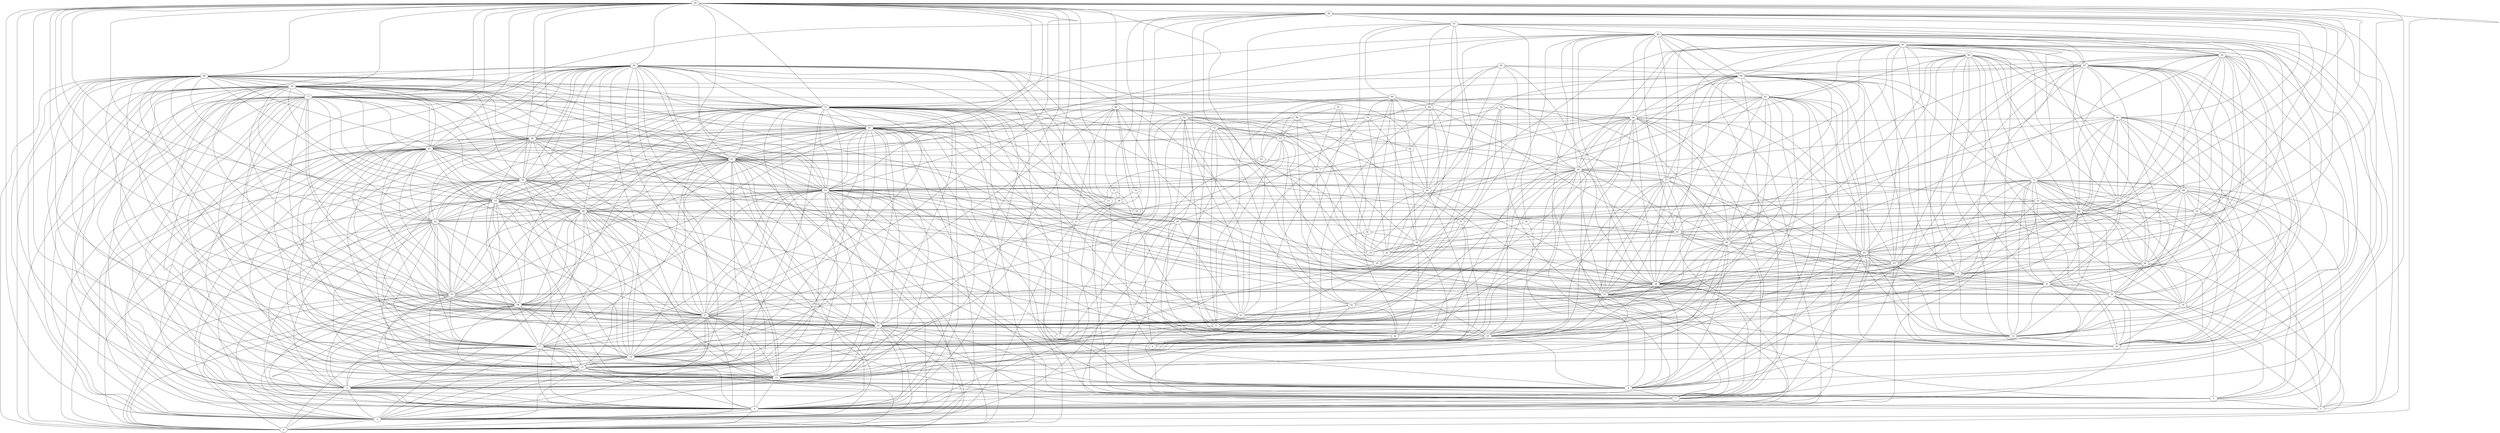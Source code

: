 digraph "sensornet-topology" {
label = "";
rankdir="BT";"0"->"3" [arrowhead = "both"] 
"0"->"4" [arrowhead = "both"] 
"0"->"9" [arrowhead = "both"] 
"0"->"11" [arrowhead = "both"] 
"0"->"13" [arrowhead = "both"] 
"0"->"17" [arrowhead = "both"] 
"0"->"23" [arrowhead = "both"] 
"0"->"27" [arrowhead = "both"] 
"0"->"29" [arrowhead = "both"] 
"0"->"30" [arrowhead = "both"] 
"0"->"42" [arrowhead = "both"] 
"0"->"49" [arrowhead = "both"] 
"0"->"53" [arrowhead = "both"] 
"0"->"54" [arrowhead = "both"] 
"0"->"59" [arrowhead = "both"] 
"0"->"61" [arrowhead = "both"] 
"0"->"63" [arrowhead = "both"] 
"0"->"67" [arrowhead = "both"] 
"0"->"73" [arrowhead = "both"] 
"0"->"77" [arrowhead = "both"] 
"0"->"79" [arrowhead = "both"] 
"0"->"80" [arrowhead = "both"] 
"0"->"92" [arrowhead = "both"] 
"0"->"99" [arrowhead = "both"] 
"1"->"21" [arrowhead = "both"] 
"1"->"26" [arrowhead = "both"] 
"1"->"54" [arrowhead = "both"] 
"1"->"55" [arrowhead = "both"] 
"1"->"63" [arrowhead = "both"] 
"1"->"76" [arrowhead = "both"] 
"1"->"92" [arrowhead = "both"] 
"2"->"5" [arrowhead = "both"] 
"2"->"18" [arrowhead = "both"] 
"2"->"25" [arrowhead = "both"] 
"2"->"27" [arrowhead = "both"] 
"2"->"48" [arrowhead = "both"] 
"2"->"55" [arrowhead = "both"] 
"2"->"68" [arrowhead = "both"] 
"2"->"75" [arrowhead = "both"] 
"2"->"97" [arrowhead = "both"] 
"2"->"98" [arrowhead = "both"] 
"3"->"4" [arrowhead = "both"] 
"3"->"9" [arrowhead = "both"] 
"3"->"11" [arrowhead = "both"] 
"3"->"13" [arrowhead = "both"] 
"3"->"16" [arrowhead = "both"] 
"3"->"17" [arrowhead = "both"] 
"3"->"21" [arrowhead = "both"] 
"3"->"23" [arrowhead = "both"] 
"3"->"27" [arrowhead = "both"] 
"3"->"29" [arrowhead = "both"] 
"3"->"30" [arrowhead = "both"] 
"3"->"42" [arrowhead = "both"] 
"3"->"44" [arrowhead = "both"] 
"3"->"49" [arrowhead = "both"] 
"3"->"54" [arrowhead = "both"] 
"3"->"59" [arrowhead = "both"] 
"3"->"61" [arrowhead = "both"] 
"3"->"63" [arrowhead = "both"] 
"3"->"65" [arrowhead = "both"] 
"3"->"66" [arrowhead = "both"] 
"3"->"67" [arrowhead = "both"] 
"3"->"73" [arrowhead = "both"] 
"3"->"75" [arrowhead = "both"] 
"3"->"77" [arrowhead = "both"] 
"3"->"79" [arrowhead = "both"] 
"3"->"80" [arrowhead = "both"] 
"3"->"92" [arrowhead = "both"] 
"3"->"99" [arrowhead = "both"] 
"4"->"7" [arrowhead = "both"] 
"4"->"8" [arrowhead = "both"] 
"4"->"9" [arrowhead = "both"] 
"4"->"11" [arrowhead = "both"] 
"4"->"13" [arrowhead = "both"] 
"4"->"16" [arrowhead = "both"] 
"4"->"17" [arrowhead = "both"] 
"4"->"19" [arrowhead = "both"] 
"4"->"23" [arrowhead = "both"] 
"4"->"25" [arrowhead = "both"] 
"4"->"27" [arrowhead = "both"] 
"4"->"29" [arrowhead = "both"] 
"4"->"30" [arrowhead = "both"] 
"4"->"33" [arrowhead = "both"] 
"4"->"36" [arrowhead = "both"] 
"4"->"42" [arrowhead = "both"] 
"4"->"49" [arrowhead = "both"] 
"4"->"53" [arrowhead = "both"] 
"4"->"57" [arrowhead = "both"] 
"4"->"58" [arrowhead = "both"] 
"4"->"59" [arrowhead = "both"] 
"4"->"61" [arrowhead = "both"] 
"4"->"63" [arrowhead = "both"] 
"4"->"66" [arrowhead = "both"] 
"4"->"67" [arrowhead = "both"] 
"4"->"69" [arrowhead = "both"] 
"4"->"73" [arrowhead = "both"] 
"4"->"77" [arrowhead = "both"] 
"4"->"79" [arrowhead = "both"] 
"4"->"80" [arrowhead = "both"] 
"4"->"83" [arrowhead = "both"] 
"4"->"92" [arrowhead = "both"] 
"4"->"99" [arrowhead = "both"] 
"5"->"9" [arrowhead = "both"] 
"5"->"18" [arrowhead = "both"] 
"5"->"22" [arrowhead = "both"] 
"5"->"25" [arrowhead = "both"] 
"5"->"36" [arrowhead = "both"] 
"5"->"52" [arrowhead = "both"] 
"5"->"68" [arrowhead = "both"] 
"5"->"72" [arrowhead = "both"] 
"5"->"75" [arrowhead = "both"] 
"5"->"76" [arrowhead = "both"] 
"6"->"20" [arrowhead = "both"] 
"6"->"23" [arrowhead = "both"] 
"6"->"32" [arrowhead = "both"] 
"6"->"39" [arrowhead = "both"] 
"6"->"70" [arrowhead = "both"] 
"6"->"74" [arrowhead = "both"] 
"6"->"82" [arrowhead = "both"] 
"6"->"93" [arrowhead = "both"] 
"7"->"8" [arrowhead = "both"] 
"7"->"13" [arrowhead = "both"] 
"7"->"19" [arrowhead = "both"] 
"7"->"23" [arrowhead = "both"] 
"7"->"33" [arrowhead = "both"] 
"7"->"34" [arrowhead = "both"] 
"7"->"45" [arrowhead = "both"] 
"7"->"46" [arrowhead = "both"] 
"7"->"54" [arrowhead = "both"] 
"7"->"58" [arrowhead = "both"] 
"7"->"59" [arrowhead = "both"] 
"7"->"69" [arrowhead = "both"] 
"7"->"73" [arrowhead = "both"] 
"7"->"77" [arrowhead = "both"] 
"7"->"82" [arrowhead = "both"] 
"7"->"83" [arrowhead = "both"] 
"7"->"84" [arrowhead = "both"] 
"7"->"95" [arrowhead = "both"] 
"7"->"96" [arrowhead = "both"] 
"8"->"11" [arrowhead = "both"] 
"8"->"17" [arrowhead = "both"] 
"8"->"19" [arrowhead = "both"] 
"8"->"23" [arrowhead = "both"] 
"8"->"27" [arrowhead = "both"] 
"8"->"31" [arrowhead = "both"] 
"8"->"33" [arrowhead = "both"] 
"8"->"34" [arrowhead = "both"] 
"8"->"45" [arrowhead = "both"] 
"8"->"46" [arrowhead = "both"] 
"8"->"50" [arrowhead = "both"] 
"8"->"53" [arrowhead = "both"] 
"8"->"54" [arrowhead = "both"] 
"8"->"57" [arrowhead = "both"] 
"8"->"61" [arrowhead = "both"] 
"8"->"67" [arrowhead = "both"] 
"8"->"69" [arrowhead = "both"] 
"8"->"73" [arrowhead = "both"] 
"8"->"77" [arrowhead = "both"] 
"8"->"83" [arrowhead = "both"] 
"8"->"84" [arrowhead = "both"] 
"8"->"95" [arrowhead = "both"] 
"8"->"96" [arrowhead = "both"] 
"9"->"11" [arrowhead = "both"] 
"9"->"13" [arrowhead = "both"] 
"9"->"16" [arrowhead = "both"] 
"9"->"17" [arrowhead = "both"] 
"9"->"23" [arrowhead = "both"] 
"9"->"27" [arrowhead = "both"] 
"9"->"29" [arrowhead = "both"] 
"9"->"30" [arrowhead = "both"] 
"9"->"42" [arrowhead = "both"] 
"9"->"49" [arrowhead = "both"] 
"9"->"53" [arrowhead = "both"] 
"9"->"54" [arrowhead = "both"] 
"9"->"61" [arrowhead = "both"] 
"9"->"63" [arrowhead = "both"] 
"9"->"66" [arrowhead = "both"] 
"9"->"67" [arrowhead = "both"] 
"9"->"73" [arrowhead = "both"] 
"9"->"77" [arrowhead = "both"] 
"9"->"79" [arrowhead = "both"] 
"9"->"80" [arrowhead = "both"] 
"9"->"85" [arrowhead = "both"] 
"9"->"92" [arrowhead = "both"] 
"9"->"99" [arrowhead = "both"] 
"10"->"12" [arrowhead = "both"] 
"10"->"18" [arrowhead = "both"] 
"10"->"25" [arrowhead = "both"] 
"10"->"28" [arrowhead = "both"] 
"10"->"31" [arrowhead = "both"] 
"10"->"34" [arrowhead = "both"] 
"10"->"37" [arrowhead = "both"] 
"10"->"43" [arrowhead = "both"] 
"10"->"44" [arrowhead = "both"] 
"10"->"45" [arrowhead = "both"] 
"10"->"48" [arrowhead = "both"] 
"10"->"62" [arrowhead = "both"] 
"10"->"68" [arrowhead = "both"] 
"10"->"75" [arrowhead = "both"] 
"10"->"81" [arrowhead = "both"] 
"10"->"87" [arrowhead = "both"] 
"10"->"93" [arrowhead = "both"] 
"10"->"94" [arrowhead = "both"] 
"10"->"95" [arrowhead = "both"] 
"10"->"98" [arrowhead = "both"] 
"11"->"12" [arrowhead = "both"] 
"11"->"13" [arrowhead = "both"] 
"11"->"16" [arrowhead = "both"] 
"11"->"17" [arrowhead = "both"] 
"11"->"19" [arrowhead = "both"] 
"11"->"23" [arrowhead = "both"] 
"11"->"27" [arrowhead = "both"] 
"11"->"29" [arrowhead = "both"] 
"11"->"30" [arrowhead = "both"] 
"11"->"33" [arrowhead = "both"] 
"11"->"40" [arrowhead = "both"] 
"11"->"42" [arrowhead = "both"] 
"11"->"49" [arrowhead = "both"] 
"11"->"53" [arrowhead = "both"] 
"11"->"54" [arrowhead = "both"] 
"11"->"58" [arrowhead = "both"] 
"11"->"59" [arrowhead = "both"] 
"11"->"63" [arrowhead = "both"] 
"11"->"66" [arrowhead = "both"] 
"11"->"67" [arrowhead = "both"] 
"11"->"69" [arrowhead = "both"] 
"11"->"73" [arrowhead = "both"] 
"11"->"77" [arrowhead = "both"] 
"11"->"79" [arrowhead = "both"] 
"11"->"80" [arrowhead = "both"] 
"11"->"83" [arrowhead = "both"] 
"11"->"92" [arrowhead = "both"] 
"11"->"99" [arrowhead = "both"] 
"12"->"23" [arrowhead = "both"] 
"12"->"25" [arrowhead = "both"] 
"12"->"31" [arrowhead = "both"] 
"12"->"37" [arrowhead = "both"] 
"12"->"43" [arrowhead = "both"] 
"12"->"44" [arrowhead = "both"] 
"12"->"45" [arrowhead = "both"] 
"12"->"49" [arrowhead = "both"] 
"12"->"60" [arrowhead = "both"] 
"12"->"75" [arrowhead = "both"] 
"12"->"81" [arrowhead = "both"] 
"12"->"83" [arrowhead = "both"] 
"12"->"87" [arrowhead = "both"] 
"12"->"93" [arrowhead = "both"] 
"12"->"94" [arrowhead = "both"] 
"12"->"95" [arrowhead = "both"] 
"13"->"15" [arrowhead = "both"] 
"13"->"16" [arrowhead = "both"] 
"13"->"17" [arrowhead = "both"] 
"13"->"21" [arrowhead = "both"] 
"13"->"23" [arrowhead = "both"] 
"13"->"27" [arrowhead = "both"] 
"13"->"29" [arrowhead = "both"] 
"13"->"30" [arrowhead = "both"] 
"13"->"42" [arrowhead = "both"] 
"13"->"49" [arrowhead = "both"] 
"13"->"53" [arrowhead = "both"] 
"13"->"54" [arrowhead = "both"] 
"13"->"59" [arrowhead = "both"] 
"13"->"61" [arrowhead = "both"] 
"13"->"65" [arrowhead = "both"] 
"13"->"66" [arrowhead = "both"] 
"13"->"67" [arrowhead = "both"] 
"13"->"68" [arrowhead = "both"] 
"13"->"73" [arrowhead = "both"] 
"13"->"77" [arrowhead = "both"] 
"13"->"79" [arrowhead = "both"] 
"13"->"80" [arrowhead = "both"] 
"13"->"89" [arrowhead = "both"] 
"13"->"92" [arrowhead = "both"] 
"13"->"99" [arrowhead = "both"] 
"14"->"38" [arrowhead = "both"] 
"14"->"39" [arrowhead = "both"] 
"14"->"40" [arrowhead = "both"] 
"14"->"55" [arrowhead = "both"] 
"14"->"59" [arrowhead = "both"] 
"14"->"88" [arrowhead = "both"] 
"14"->"90" [arrowhead = "both"] 
"15"->"22" [arrowhead = "both"] 
"15"->"32" [arrowhead = "both"] 
"15"->"37" [arrowhead = "both"] 
"15"->"39" [arrowhead = "both"] 
"15"->"58" [arrowhead = "both"] 
"15"->"63" [arrowhead = "both"] 
"15"->"71" [arrowhead = "both"] 
"15"->"72" [arrowhead = "both"] 
"15"->"82" [arrowhead = "both"] 
"15"->"87" [arrowhead = "both"] 
"15"->"89" [arrowhead = "both"] 
"16"->"17" [arrowhead = "both"] 
"16"->"22" [arrowhead = "both"] 
"16"->"23" [arrowhead = "both"] 
"16"->"27" [arrowhead = "both"] 
"16"->"29" [arrowhead = "both"] 
"16"->"42" [arrowhead = "both"] 
"16"->"46" [arrowhead = "both"] 
"16"->"49" [arrowhead = "both"] 
"16"->"53" [arrowhead = "both"] 
"16"->"54" [arrowhead = "both"] 
"16"->"59" [arrowhead = "both"] 
"16"->"61" [arrowhead = "both"] 
"16"->"63" [arrowhead = "both"] 
"16"->"67" [arrowhead = "both"] 
"16"->"73" [arrowhead = "both"] 
"16"->"77" [arrowhead = "both"] 
"16"->"78" [arrowhead = "both"] 
"16"->"79" [arrowhead = "both"] 
"16"->"86" [arrowhead = "both"] 
"16"->"92" [arrowhead = "both"] 
"16"->"99" [arrowhead = "both"] 
"17"->"19" [arrowhead = "both"] 
"17"->"23" [arrowhead = "both"] 
"17"->"27" [arrowhead = "both"] 
"17"->"28" [arrowhead = "both"] 
"17"->"29" [arrowhead = "both"] 
"17"->"30" [arrowhead = "both"] 
"17"->"41" [arrowhead = "both"] 
"17"->"42" [arrowhead = "both"] 
"17"->"46" [arrowhead = "both"] 
"17"->"49" [arrowhead = "both"] 
"17"->"53" [arrowhead = "both"] 
"17"->"54" [arrowhead = "both"] 
"17"->"58" [arrowhead = "both"] 
"17"->"59" [arrowhead = "both"] 
"17"->"61" [arrowhead = "both"] 
"17"->"63" [arrowhead = "both"] 
"17"->"66" [arrowhead = "both"] 
"17"->"69" [arrowhead = "both"] 
"17"->"73" [arrowhead = "both"] 
"17"->"77" [arrowhead = "both"] 
"17"->"79" [arrowhead = "both"] 
"17"->"80" [arrowhead = "both"] 
"17"->"92" [arrowhead = "both"] 
"17"->"99" [arrowhead = "both"] 
"18"->"25" [arrowhead = "both"] 
"18"->"31" [arrowhead = "both"] 
"18"->"44" [arrowhead = "both"] 
"18"->"52" [arrowhead = "both"] 
"18"->"55" [arrowhead = "both"] 
"18"->"60" [arrowhead = "both"] 
"18"->"67" [arrowhead = "both"] 
"18"->"75" [arrowhead = "both"] 
"18"->"81" [arrowhead = "both"] 
"18"->"92" [arrowhead = "both"] 
"18"->"94" [arrowhead = "both"] 
"19"->"23" [arrowhead = "both"] 
"19"->"26" [arrowhead = "both"] 
"19"->"33" [arrowhead = "both"] 
"19"->"34" [arrowhead = "both"] 
"19"->"45" [arrowhead = "both"] 
"19"->"46" [arrowhead = "both"] 
"19"->"54" [arrowhead = "both"] 
"19"->"57" [arrowhead = "both"] 
"19"->"58" [arrowhead = "both"] 
"19"->"61" [arrowhead = "both"] 
"19"->"67" [arrowhead = "both"] 
"19"->"72" [arrowhead = "both"] 
"19"->"73" [arrowhead = "both"] 
"19"->"77" [arrowhead = "both"] 
"19"->"83" [arrowhead = "both"] 
"19"->"84" [arrowhead = "both"] 
"19"->"88" [arrowhead = "both"] 
"19"->"95" [arrowhead = "both"] 
"19"->"96" [arrowhead = "both"] 
"20"->"26" [arrowhead = "both"] 
"20"->"32" [arrowhead = "both"] 
"20"->"39" [arrowhead = "both"] 
"20"->"56" [arrowhead = "both"] 
"20"->"82" [arrowhead = "both"] 
"20"->"91" [arrowhead = "both"] 
"21"->"36" [arrowhead = "both"] 
"21"->"51" [arrowhead = "both"] 
"21"->"52" [arrowhead = "both"] 
"21"->"80" [arrowhead = "both"] 
"21"->"86" [arrowhead = "both"] 
"22"->"31" [arrowhead = "both"] 
"22"->"32" [arrowhead = "both"] 
"22"->"38" [arrowhead = "both"] 
"22"->"48" [arrowhead = "both"] 
"22"->"54" [arrowhead = "both"] 
"22"->"55" [arrowhead = "both"] 
"22"->"65" [arrowhead = "both"] 
"22"->"66" [arrowhead = "both"] 
"22"->"82" [arrowhead = "both"] 
"22"->"87" [arrowhead = "both"] 
"22"->"98" [arrowhead = "both"] 
"23"->"27" [arrowhead = "both"] 
"23"->"29" [arrowhead = "both"] 
"23"->"30" [arrowhead = "both"] 
"23"->"33" [arrowhead = "both"] 
"23"->"34" [arrowhead = "both"] 
"23"->"42" [arrowhead = "both"] 
"23"->"46" [arrowhead = "both"] 
"23"->"49" [arrowhead = "both"] 
"23"->"53" [arrowhead = "both"] 
"23"->"54" [arrowhead = "both"] 
"23"->"57" [arrowhead = "both"] 
"23"->"58" [arrowhead = "both"] 
"23"->"59" [arrowhead = "both"] 
"23"->"61" [arrowhead = "both"] 
"23"->"63" [arrowhead = "both"] 
"23"->"66" [arrowhead = "both"] 
"23"->"67" [arrowhead = "both"] 
"23"->"69" [arrowhead = "both"] 
"23"->"77" [arrowhead = "both"] 
"23"->"79" [arrowhead = "both"] 
"23"->"80" [arrowhead = "both"] 
"23"->"81" [arrowhead = "both"] 
"23"->"83" [arrowhead = "both"] 
"23"->"84" [arrowhead = "both"] 
"23"->"92" [arrowhead = "both"] 
"23"->"96" [arrowhead = "both"] 
"23"->"99" [arrowhead = "both"] 
"24"->"36" [arrowhead = "both"] 
"24"->"59" [arrowhead = "both"] 
"24"->"86" [arrowhead = "both"] 
"24"->"95" [arrowhead = "both"] 
"25"->"31" [arrowhead = "both"] 
"25"->"40" [arrowhead = "both"] 
"25"->"44" [arrowhead = "both"] 
"25"->"52" [arrowhead = "both"] 
"25"->"54" [arrowhead = "both"] 
"25"->"55" [arrowhead = "both"] 
"25"->"57" [arrowhead = "both"] 
"25"->"60" [arrowhead = "both"] 
"25"->"62" [arrowhead = "both"] 
"25"->"68" [arrowhead = "both"] 
"25"->"81" [arrowhead = "both"] 
"25"->"86" [arrowhead = "both"] 
"25"->"94" [arrowhead = "both"] 
"26"->"27" [arrowhead = "both"] 
"26"->"51" [arrowhead = "both"] 
"26"->"60" [arrowhead = "both"] 
"26"->"69" [arrowhead = "both"] 
"26"->"70" [arrowhead = "both"] 
"27"->"29" [arrowhead = "both"] 
"27"->"30" [arrowhead = "both"] 
"27"->"42" [arrowhead = "both"] 
"27"->"48" [arrowhead = "both"] 
"27"->"49" [arrowhead = "both"] 
"27"->"53" [arrowhead = "both"] 
"27"->"54" [arrowhead = "both"] 
"27"->"58" [arrowhead = "both"] 
"27"->"59" [arrowhead = "both"] 
"27"->"61" [arrowhead = "both"] 
"27"->"63" [arrowhead = "both"] 
"27"->"66" [arrowhead = "both"] 
"27"->"67" [arrowhead = "both"] 
"27"->"73" [arrowhead = "both"] 
"27"->"79" [arrowhead = "both"] 
"27"->"80" [arrowhead = "both"] 
"27"->"92" [arrowhead = "both"] 
"27"->"98" [arrowhead = "both"] 
"27"->"99" [arrowhead = "both"] 
"28"->"35" [arrowhead = "both"] 
"28"->"38" [arrowhead = "both"] 
"28"->"39" [arrowhead = "both"] 
"28"->"67" [arrowhead = "both"] 
"28"->"85" [arrowhead = "both"] 
"28"->"89" [arrowhead = "both"] 
"28"->"93" [arrowhead = "both"] 
"28"->"99" [arrowhead = "both"] 
"29"->"30" [arrowhead = "both"] 
"29"->"34" [arrowhead = "both"] 
"29"->"42" [arrowhead = "both"] 
"29"->"49" [arrowhead = "both"] 
"29"->"53" [arrowhead = "both"] 
"29"->"54" [arrowhead = "both"] 
"29"->"59" [arrowhead = "both"] 
"29"->"61" [arrowhead = "both"] 
"29"->"63" [arrowhead = "both"] 
"29"->"66" [arrowhead = "both"] 
"29"->"67" [arrowhead = "both"] 
"29"->"73" [arrowhead = "both"] 
"29"->"75" [arrowhead = "both"] 
"29"->"77" [arrowhead = "both"] 
"29"->"80" [arrowhead = "both"] 
"29"->"92" [arrowhead = "both"] 
"29"->"99" [arrowhead = "both"] 
"30"->"31" [arrowhead = "both"] 
"30"->"42" [arrowhead = "both"] 
"30"->"49" [arrowhead = "both"] 
"30"->"53" [arrowhead = "both"] 
"30"->"54" [arrowhead = "both"] 
"30"->"59" [arrowhead = "both"] 
"30"->"61" [arrowhead = "both"] 
"30"->"63" [arrowhead = "both"] 
"30"->"67" [arrowhead = "both"] 
"30"->"73" [arrowhead = "both"] 
"30"->"75" [arrowhead = "both"] 
"30"->"77" [arrowhead = "both"] 
"30"->"79" [arrowhead = "both"] 
"30"->"92" [arrowhead = "both"] 
"30"->"99" [arrowhead = "both"] 
"31"->"37" [arrowhead = "both"] 
"31"->"44" [arrowhead = "both"] 
"31"->"47" [arrowhead = "both"] 
"31"->"58" [arrowhead = "both"] 
"31"->"60" [arrowhead = "both"] 
"31"->"62" [arrowhead = "both"] 
"31"->"68" [arrowhead = "both"] 
"31"->"72" [arrowhead = "both"] 
"31"->"75" [arrowhead = "both"] 
"31"->"87" [arrowhead = "both"] 
"31"->"94" [arrowhead = "both"] 
"32"->"33" [arrowhead = "both"] 
"32"->"56" [arrowhead = "both"] 
"32"->"65" [arrowhead = "both"] 
"32"->"70" [arrowhead = "both"] 
"32"->"72" [arrowhead = "both"] 
"32"->"90" [arrowhead = "both"] 
"33"->"34" [arrowhead = "both"] 
"33"->"43" [arrowhead = "both"] 
"33"->"45" [arrowhead = "both"] 
"33"->"46" [arrowhead = "both"] 
"33"->"52" [arrowhead = "both"] 
"33"->"54" [arrowhead = "both"] 
"33"->"57" [arrowhead = "both"] 
"33"->"58" [arrowhead = "both"] 
"33"->"61" [arrowhead = "both"] 
"33"->"69" [arrowhead = "both"] 
"33"->"73" [arrowhead = "both"] 
"33"->"84" [arrowhead = "both"] 
"33"->"95" [arrowhead = "both"] 
"33"->"96" [arrowhead = "both"] 
"34"->"37" [arrowhead = "both"] 
"34"->"40" [arrowhead = "both"] 
"34"->"43" [arrowhead = "both"] 
"34"->"45" [arrowhead = "both"] 
"34"->"46" [arrowhead = "both"] 
"34"->"57" [arrowhead = "both"] 
"34"->"58" [arrowhead = "both"] 
"34"->"60" [arrowhead = "both"] 
"34"->"61" [arrowhead = "both"] 
"34"->"69" [arrowhead = "both"] 
"34"->"73" [arrowhead = "both"] 
"34"->"79" [arrowhead = "both"] 
"34"->"83" [arrowhead = "both"] 
"34"->"87" [arrowhead = "both"] 
"34"->"90" [arrowhead = "both"] 
"34"->"92" [arrowhead = "both"] 
"34"->"93" [arrowhead = "both"] 
"34"->"94" [arrowhead = "both"] 
"34"->"95" [arrowhead = "both"] 
"34"->"96" [arrowhead = "both"] 
"35"->"39" [arrowhead = "both"] 
"35"->"40" [arrowhead = "both"] 
"35"->"47" [arrowhead = "both"] 
"35"->"60" [arrowhead = "both"] 
"35"->"78" [arrowhead = "both"] 
"35"->"89" [arrowhead = "both"] 
"35"->"91" [arrowhead = "both"] 
"35"->"93" [arrowhead = "both"] 
"35"->"97" [arrowhead = "both"] 
"36"->"54" [arrowhead = "both"] 
"36"->"59" [arrowhead = "both"] 
"36"->"71" [arrowhead = "both"] 
"36"->"74" [arrowhead = "both"] 
"36"->"98" [arrowhead = "both"] 
"37"->"43" [arrowhead = "both"] 
"37"->"44" [arrowhead = "both"] 
"37"->"45" [arrowhead = "both"] 
"37"->"46" [arrowhead = "both"] 
"37"->"60" [arrowhead = "both"] 
"37"->"62" [arrowhead = "both"] 
"37"->"65" [arrowhead = "both"] 
"37"->"67" [arrowhead = "both"] 
"37"->"81" [arrowhead = "both"] 
"37"->"84" [arrowhead = "both"] 
"37"->"93" [arrowhead = "both"] 
"37"->"94" [arrowhead = "both"] 
"37"->"95" [arrowhead = "both"] 
"37"->"96" [arrowhead = "both"] 
"38"->"41" [arrowhead = "both"] 
"38"->"64" [arrowhead = "both"] 
"38"->"82" [arrowhead = "both"] 
"38"->"91" [arrowhead = "both"] 
"39"->"47" [arrowhead = "both"] 
"39"->"50" [arrowhead = "both"] 
"39"->"56" [arrowhead = "both"] 
"39"->"64" [arrowhead = "both"] 
"39"->"65" [arrowhead = "both"] 
"39"->"75" [arrowhead = "both"] 
"39"->"78" [arrowhead = "both"] 
"39"->"85" [arrowhead = "both"] 
"39"->"97" [arrowhead = "both"] 
"40"->"61" [arrowhead = "both"] 
"40"->"64" [arrowhead = "both"] 
"40"->"72" [arrowhead = "both"] 
"40"->"75" [arrowhead = "both"] 
"40"->"79" [arrowhead = "both"] 
"40"->"84" [arrowhead = "both"] 
"40"->"85" [arrowhead = "both"] 
"40"->"97" [arrowhead = "both"] 
"41"->"63" [arrowhead = "both"] 
"41"->"78" [arrowhead = "both"] 
"41"->"88" [arrowhead = "both"] 
"42"->"49" [arrowhead = "both"] 
"42"->"53" [arrowhead = "both"] 
"42"->"54" [arrowhead = "both"] 
"42"->"55" [arrowhead = "both"] 
"42"->"59" [arrowhead = "both"] 
"42"->"61" [arrowhead = "both"] 
"42"->"63" [arrowhead = "both"] 
"42"->"66" [arrowhead = "both"] 
"42"->"67" [arrowhead = "both"] 
"42"->"73" [arrowhead = "both"] 
"42"->"77" [arrowhead = "both"] 
"42"->"79" [arrowhead = "both"] 
"42"->"80" [arrowhead = "both"] 
"42"->"94" [arrowhead = "both"] 
"42"->"99" [arrowhead = "both"] 
"43"->"45" [arrowhead = "both"] 
"43"->"46" [arrowhead = "both"] 
"43"->"47" [arrowhead = "both"] 
"43"->"60" [arrowhead = "both"] 
"43"->"62" [arrowhead = "both"] 
"43"->"84" [arrowhead = "both"] 
"43"->"87" [arrowhead = "both"] 
"43"->"95" [arrowhead = "both"] 
"43"->"96" [arrowhead = "both"] 
"43"->"98" [arrowhead = "both"] 
"44"->"45" [arrowhead = "both"] 
"44"->"53" [arrowhead = "both"] 
"44"->"60" [arrowhead = "both"] 
"44"->"62" [arrowhead = "both"] 
"44"->"68" [arrowhead = "both"] 
"44"->"75" [arrowhead = "both"] 
"44"->"81" [arrowhead = "both"] 
"44"->"87" [arrowhead = "both"] 
"44"->"95" [arrowhead = "both"] 
"45"->"46" [arrowhead = "both"] 
"45"->"57" [arrowhead = "both"] 
"45"->"58" [arrowhead = "both"] 
"45"->"60" [arrowhead = "both"] 
"45"->"62" [arrowhead = "both"] 
"45"->"69" [arrowhead = "both"] 
"45"->"83" [arrowhead = "both"] 
"45"->"84" [arrowhead = "both"] 
"45"->"87" [arrowhead = "both"] 
"45"->"92" [arrowhead = "both"] 
"45"->"93" [arrowhead = "both"] 
"45"->"94" [arrowhead = "both"] 
"45"->"96" [arrowhead = "both"] 
"46"->"47" [arrowhead = "both"] 
"46"->"57" [arrowhead = "both"] 
"46"->"58" [arrowhead = "both"] 
"46"->"69" [arrowhead = "both"] 
"46"->"73" [arrowhead = "both"] 
"46"->"76" [arrowhead = "both"] 
"46"->"83" [arrowhead = "both"] 
"46"->"84" [arrowhead = "both"] 
"46"->"87" [arrowhead = "both"] 
"46"->"93" [arrowhead = "both"] 
"46"->"95" [arrowhead = "both"] 
"47"->"48" [arrowhead = "both"] 
"47"->"50" [arrowhead = "both"] 
"47"->"81" [arrowhead = "both"] 
"47"->"85" [arrowhead = "both"] 
"47"->"89" [arrowhead = "both"] 
"47"->"93" [arrowhead = "both"] 
"47"->"96" [arrowhead = "both"] 
"47"->"98" [arrowhead = "both"] 
"47"->"99" [arrowhead = "both"] 
"48"->"49" [arrowhead = "both"] 
"48"->"52" [arrowhead = "both"] 
"48"->"54" [arrowhead = "both"] 
"48"->"60" [arrowhead = "both"] 
"48"->"72" [arrowhead = "both"] 
"48"->"77" [arrowhead = "both"] 
"48"->"97" [arrowhead = "both"] 
"49"->"53" [arrowhead = "both"] 
"49"->"54" [arrowhead = "both"] 
"49"->"59" [arrowhead = "both"] 
"49"->"61" [arrowhead = "both"] 
"49"->"62" [arrowhead = "both"] 
"49"->"63" [arrowhead = "both"] 
"49"->"66" [arrowhead = "both"] 
"49"->"67" [arrowhead = "both"] 
"49"->"73" [arrowhead = "both"] 
"49"->"77" [arrowhead = "both"] 
"49"->"79" [arrowhead = "both"] 
"49"->"80" [arrowhead = "both"] 
"49"->"92" [arrowhead = "both"] 
"49"->"98" [arrowhead = "both"] 
"50"->"97" [arrowhead = "both"] 
"51"->"71" [arrowhead = "both"] 
"51"->"76" [arrowhead = "both"] 
"51"->"92" [arrowhead = "both"] 
"51"->"99" [arrowhead = "both"] 
"52"->"55" [arrowhead = "both"] 
"52"->"68" [arrowhead = "both"] 
"52"->"75" [arrowhead = "both"] 
"52"->"87" [arrowhead = "both"] 
"52"->"98" [arrowhead = "both"] 
"52"->"99" [arrowhead = "both"] 
"53"->"54" [arrowhead = "both"] 
"53"->"59" [arrowhead = "both"] 
"53"->"61" [arrowhead = "both"] 
"53"->"63" [arrowhead = "both"] 
"53"->"66" [arrowhead = "both"] 
"53"->"67" [arrowhead = "both"] 
"53"->"73" [arrowhead = "both"] 
"53"->"77" [arrowhead = "both"] 
"53"->"79" [arrowhead = "both"] 
"53"->"80" [arrowhead = "both"] 
"53"->"92" [arrowhead = "both"] 
"53"->"94" [arrowhead = "both"] 
"53"->"99" [arrowhead = "both"] 
"54"->"57" [arrowhead = "both"] 
"54"->"58" [arrowhead = "both"] 
"54"->"59" [arrowhead = "both"] 
"54"->"61" [arrowhead = "both"] 
"54"->"63" [arrowhead = "both"] 
"54"->"66" [arrowhead = "both"] 
"54"->"67" [arrowhead = "both"] 
"54"->"69" [arrowhead = "both"] 
"54"->"73" [arrowhead = "both"] 
"54"->"77" [arrowhead = "both"] 
"54"->"79" [arrowhead = "both"] 
"54"->"80" [arrowhead = "both"] 
"54"->"83" [arrowhead = "both"] 
"54"->"86" [arrowhead = "both"] 
"54"->"92" [arrowhead = "both"] 
"54"->"99" [arrowhead = "both"] 
"55"->"68" [arrowhead = "both"] 
"55"->"72" [arrowhead = "both"] 
"55"->"75" [arrowhead = "both"] 
"56"->"70" [arrowhead = "both"] 
"56"->"82" [arrowhead = "both"] 
"56"->"89" [arrowhead = "both"] 
"57"->"58" [arrowhead = "both"] 
"57"->"69" [arrowhead = "both"] 
"57"->"73" [arrowhead = "both"] 
"57"->"83" [arrowhead = "both"] 
"57"->"84" [arrowhead = "both"] 
"57"->"95" [arrowhead = "both"] 
"57"->"96" [arrowhead = "both"] 
"58"->"61" [arrowhead = "both"] 
"58"->"67" [arrowhead = "both"] 
"58"->"69" [arrowhead = "both"] 
"58"->"73" [arrowhead = "both"] 
"58"->"77" [arrowhead = "both"] 
"58"->"81" [arrowhead = "both"] 
"58"->"83" [arrowhead = "both"] 
"58"->"84" [arrowhead = "both"] 
"58"->"95" [arrowhead = "both"] 
"58"->"96" [arrowhead = "both"] 
"59"->"61" [arrowhead = "both"] 
"59"->"63" [arrowhead = "both"] 
"59"->"66" [arrowhead = "both"] 
"59"->"67" [arrowhead = "both"] 
"59"->"73" [arrowhead = "both"] 
"59"->"77" [arrowhead = "both"] 
"59"->"79" [arrowhead = "both"] 
"59"->"80" [arrowhead = "both"] 
"59"->"92" [arrowhead = "both"] 
"59"->"96" [arrowhead = "both"] 
"59"->"99" [arrowhead = "both"] 
"60"->"62" [arrowhead = "both"] 
"60"->"68" [arrowhead = "both"] 
"60"->"75" [arrowhead = "both"] 
"60"->"81" [arrowhead = "both"] 
"60"->"84" [arrowhead = "both"] 
"60"->"87" [arrowhead = "both"] 
"60"->"93" [arrowhead = "both"] 
"60"->"94" [arrowhead = "both"] 
"60"->"95" [arrowhead = "both"] 
"60"->"98" [arrowhead = "both"] 
"61"->"63" [arrowhead = "both"] 
"61"->"66" [arrowhead = "both"] 
"61"->"67" [arrowhead = "both"] 
"61"->"69" [arrowhead = "both"] 
"61"->"73" [arrowhead = "both"] 
"61"->"77" [arrowhead = "both"] 
"61"->"79" [arrowhead = "both"] 
"61"->"80" [arrowhead = "both"] 
"61"->"83" [arrowhead = "both"] 
"61"->"90" [arrowhead = "both"] 
"61"->"92" [arrowhead = "both"] 
"61"->"99" [arrowhead = "both"] 
"62"->"75" [arrowhead = "both"] 
"62"->"81" [arrowhead = "both"] 
"62"->"87" [arrowhead = "both"] 
"62"->"93" [arrowhead = "both"] 
"62"->"94" [arrowhead = "both"] 
"62"->"95" [arrowhead = "both"] 
"62"->"99" [arrowhead = "both"] 
"63"->"65" [arrowhead = "both"] 
"63"->"66" [arrowhead = "both"] 
"63"->"67" [arrowhead = "both"] 
"63"->"73" [arrowhead = "both"] 
"63"->"76" [arrowhead = "both"] 
"63"->"77" [arrowhead = "both"] 
"63"->"79" [arrowhead = "both"] 
"63"->"80" [arrowhead = "both"] 
"63"->"92" [arrowhead = "both"] 
"63"->"99" [arrowhead = "both"] 
"64"->"88" [arrowhead = "both"] 
"64"->"89" [arrowhead = "both"] 
"64"->"90" [arrowhead = "both"] 
"65"->"72" [arrowhead = "both"] 
"65"->"82" [arrowhead = "both"] 
"65"->"87" [arrowhead = "both"] 
"65"->"88" [arrowhead = "both"] 
"65"->"89" [arrowhead = "both"] 
"66"->"67" [arrowhead = "both"] 
"66"->"72" [arrowhead = "both"] 
"66"->"73" [arrowhead = "both"] 
"66"->"77" [arrowhead = "both"] 
"66"->"79" [arrowhead = "both"] 
"66"->"92" [arrowhead = "both"] 
"66"->"99" [arrowhead = "both"] 
"67"->"69" [arrowhead = "both"] 
"67"->"73" [arrowhead = "both"] 
"67"->"77" [arrowhead = "both"] 
"67"->"78" [arrowhead = "both"] 
"67"->"79" [arrowhead = "both"] 
"67"->"80" [arrowhead = "both"] 
"67"->"88" [arrowhead = "both"] 
"67"->"92" [arrowhead = "both"] 
"67"->"99" [arrowhead = "both"] 
"68"->"75" [arrowhead = "both"] 
"68"->"81" [arrowhead = "both"] 
"68"->"87" [arrowhead = "both"] 
"68"->"94" [arrowhead = "both"] 
"69"->"73" [arrowhead = "both"] 
"69"->"76" [arrowhead = "both"] 
"69"->"83" [arrowhead = "both"] 
"69"->"84" [arrowhead = "both"] 
"69"->"95" [arrowhead = "both"] 
"69"->"96" [arrowhead = "both"] 
"70"->"75" [arrowhead = "both"] 
"70"->"76" [arrowhead = "both"] 
"70"->"82" [arrowhead = "both"] 
"71"->"86" [arrowhead = "both"] 
"72"->"81" [arrowhead = "both"] 
"72"->"82" [arrowhead = "both"] 
"72"->"98" [arrowhead = "both"] 
"73"->"77" [arrowhead = "both"] 
"73"->"79" [arrowhead = "both"] 
"73"->"80" [arrowhead = "both"] 
"73"->"83" [arrowhead = "both"] 
"73"->"84" [arrowhead = "both"] 
"73"->"92" [arrowhead = "both"] 
"73"->"96" [arrowhead = "both"] 
"73"->"99" [arrowhead = "both"] 
"74"->"86" [arrowhead = "both"] 
"75"->"81" [arrowhead = "both"] 
"75"->"90" [arrowhead = "both"] 
"75"->"94" [arrowhead = "both"] 
"75"->"96" [arrowhead = "both"] 
"77"->"79" [arrowhead = "both"] 
"77"->"80" [arrowhead = "both"] 
"77"->"92" [arrowhead = "both"] 
"77"->"98" [arrowhead = "both"] 
"77"->"99" [arrowhead = "both"] 
"78"->"85" [arrowhead = "both"] 
"78"->"89" [arrowhead = "both"] 
"79"->"80" [arrowhead = "both"] 
"79"->"84" [arrowhead = "both"] 
"79"->"92" [arrowhead = "both"] 
"79"->"99" [arrowhead = "both"] 
"80"->"92" [arrowhead = "both"] 
"80"->"99" [arrowhead = "both"] 
"81"->"87" [arrowhead = "both"] 
"81"->"94" [arrowhead = "both"] 
"81"->"97" [arrowhead = "both"] 
"82"->"86" [arrowhead = "both"] 
"83"->"84" [arrowhead = "both"] 
"83"->"95" [arrowhead = "both"] 
"83"->"96" [arrowhead = "both"] 
"84"->"87" [arrowhead = "both"] 
"84"->"90" [arrowhead = "both"] 
"84"->"93" [arrowhead = "both"] 
"84"->"95" [arrowhead = "both"] 
"84"->"96" [arrowhead = "both"] 
"85"->"89" [arrowhead = "both"] 
"85"->"90" [arrowhead = "both"] 
"85"->"97" [arrowhead = "both"] 
"86"->"99" [arrowhead = "both"] 
"87"->"93" [arrowhead = "both"] 
"87"->"94" [arrowhead = "both"] 
"87"->"95" [arrowhead = "both"] 
"87"->"96" [arrowhead = "both"] 
"88"->"91" [arrowhead = "both"] 
"89"->"97" [arrowhead = "both"] 
"92"->"99" [arrowhead = "both"] 
"93"->"95" [arrowhead = "both"] 
"93"->"96" [arrowhead = "both"] 
"93"->"97" [arrowhead = "both"] 
"94"->"95" [arrowhead = "both"] 
"95"->"96" [arrowhead = "both"] 
"96"->"97" [arrowhead = "both"] 
"97"->"98" [arrowhead = "both"] 
"98"->"99" [arrowhead = "both"] 
}